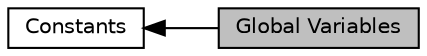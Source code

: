 digraph "Global Variables"
{
 // LATEX_PDF_SIZE
  bgcolor="transparent";
  edge [fontname="Helvetica",fontsize="10",labelfontname="Helvetica",labelfontsize="10"];
  node [fontname="Helvetica",fontsize="10",shape="box"];
  rankdir=LR;
  Node2 [label="Constants",height=0.2,width=0.4,color="black",URL="$group__LLVMCCoreValueConstant.html",tooltip="This section contains APIs for interacting with LLVMValueRef that correspond to llvm::Constant instan..."];
  Node1 [label="Global Variables",height=0.2,width=0.4,color="black", fillcolor="grey75", style="filled", fontcolor="black",tooltip="This group contains functions that operate on global variable values."];
  Node2->Node1 [shape=plaintext, dir="back", style="solid"];
}
